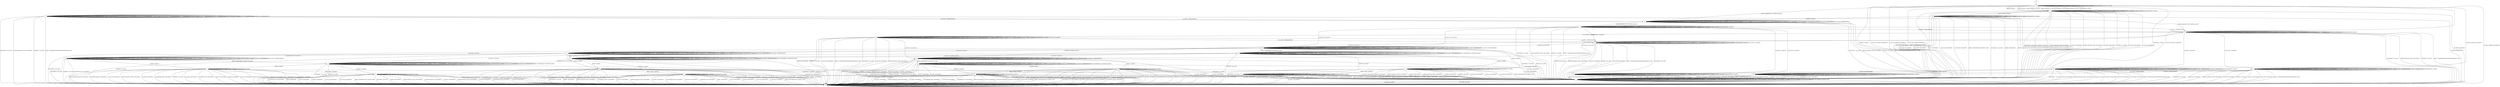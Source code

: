 digraph "" {
	graph ["Incoming time"=0.27896690368652344,
		"Outgoing time"=0.41860246658325195,
		Output="{'States': 32, 'Transitions': 683, 'Filename': '../results/ssh/OpenSSH-OpenSSH-msat-2.dot'}",
		Reference="{'States': 32, 'Transitions': 683, 'Filename': '../subjects/ssh/OpenSSH.dot'}",
		Solver=msat,
		Updated="{'States': 32, 'Transitions': 683, 'Filename': '../subjects/ssh/OpenSSH.dot'}",
		"f-measure"=1.0,
		precision=1.0,
		recall=1.0
	];
	a -> a	[key=0,
		label="SERVICE_REQUEST_AUTH / NO_RESP"];
	a -> a	[key=1,
		label="CH_WINDOW_ADJUST / CH_NONE"];
	a -> a	[key=2,
		label="DEBUG / NO_RESP"];
	a -> a	[key=3,
		label="UA_PK_OK / UNIMPLEMENTED"];
	a -> a	[key=4,
		label="SERVICE_REQUEST_CONN / NO_RESP"];
	a -> a	[key=5,
		label="UA_NONE / UNIMPLEMENTED"];
	a -> a	[key=6,
		label="CH_EXTENDED_DATA / CH_NONE"];
	a -> a	[key=7,
		label="UA_PK_NOK / UNIMPLEMENTED"];
	a -> a	[key=8,
		label="CH_CLOSE / CH_NONE"];
	a -> a	[key=9,
		label="CH_REQUEST_PTY / CH_NONE"];
	a -> a	[key=10,
		label="KEX30 / NO_RESP"];
	a -> a	[key=11,
		label="IGNORE / NO_RESP"];
	a -> a	[key=12,
		label="CH_EOF / CH_NONE"];
	a -> a	[key=13,
		label="CH_DATA / CH_NONE"];
	a -> a	[key=14,
		label="UNIMPLEMENTED / NO_RESP"];
	a -> a	[key=15,
		label="UA_PW_OK / UNIMPLEMENTED"];
	a -> a	[key=16,
		label="UA_PW_NOK / UNIMPLEMENTED"];
	a -> a	[key=17,
		label="REKEY / KEXINIT|KEX31+NEWKEYS|NO_RESP"];
	a -> e	[key=0,
		label="CH_OPEN / CH_OPEN_SUCCESS"];
	a -> o	[key=0,
		label="DISCONNECT / NO_CONN"];
	a -> o	[key=1,
		label="NEWKEYS / NO_CONN"];
	a -> p	[key=0,
		label="KEXINIT / KEXINIT"];
	b -> a	[key=0,
		label="NEWKEYS / NO_RESP"];
	b -> b	[key=0,
		label="CH_WINDOW_ADJUST / CH_NONE"];
	b -> b	[key=1,
		label="DEBUG / NO_RESP"];
	b -> b	[key=2,
		label="CH_EXTENDED_DATA / CH_NONE"];
	b -> b	[key=3,
		label="CH_CLOSE / CH_NONE"];
	b -> b	[key=4,
		label="CH_REQUEST_PTY / CH_NONE"];
	b -> b	[key=5,
		label="IGNORE / NO_RESP"];
	b -> b	[key=6,
		label="CH_EOF / CH_NONE"];
	b -> b	[key=7,
		label="CH_DATA / CH_NONE"];
	b -> b	[key=8,
		label="UNIMPLEMENTED / NO_RESP"];
	b -> o	[key=0,
		label="DISCONNECT / NO_CONN"];
	b -> o	[key=1,
		label="KEXINIT / DISCONNECT"];
	b -> o	[key=2,
		label="SERVICE_REQUEST_AUTH / DISCONNECT"];
	b -> o	[key=3,
		label="UA_PK_OK / DISCONNECT"];
	b -> o	[key=4,
		label="SERVICE_REQUEST_CONN / DISCONNECT"];
	b -> o	[key=5,
		label="UA_NONE / DISCONNECT"];
	b -> o	[key=6,
		label="UA_PK_NOK / DISCONNECT"];
	b -> o	[key=7,
		label="KEX30 / DISCONNECT"];
	b -> o	[key=8,
		label="UA_PW_OK / DISCONNECT"];
	b -> o	[key=9,
		label="UA_PW_NOK / DISCONNECT"];
	b -> o	[key=10,
		label="REKEY / DISCONNECT|NO_CONN|NO_CONN"];
	b -> ee	[key=0,
		label="CH_OPEN / DISCONNECT"];
	c -> c	[key=0,
		label="KEXINIT / UNIMPLEMENTED"];
	c -> c	[key=1,
		label="SERVICE_REQUEST_AUTH / SERVICE_ACCEPT"];
	c -> c	[key=2,
		label="CH_WINDOW_ADJUST / UNIMPLEMENTED"];
	c -> c	[key=3,
		label="DEBUG / NO_RESP"];
	c -> c	[key=4,
		label="CH_EXTENDED_DATA / UNIMPLEMENTED"];
	c -> c	[key=5,
		label="CH_OPEN / CH_MAX"];
	c -> c	[key=6,
		label="CH_REQUEST_PTY / UNIMPLEMENTED"];
	c -> c	[key=7,
		label="KEX30 / UNIMPLEMENTED"];
	c -> c	[key=8,
		label="IGNORE / NO_RESP"];
	c -> c	[key=9,
		label="CH_EOF / UNIMPLEMENTED"];
	c -> c	[key=10,
		label="CH_DATA / UNIMPLEMENTED"];
	c -> c	[key=11,
		label="UNIMPLEMENTED / NO_RESP"];
	c -> j	[key=0,
		label="CH_CLOSE / UNIMPLEMENTED"];
	c -> m	[key=0,
		label="UA_PW_NOK / UA_FAILURE"];
	c -> r	[key=0,
		label="UA_PK_OK / UA_SUCCESS"];
	c -> r	[key=1,
		label="UA_PW_OK / UA_SUCCESS"];
	c -> u	[key=0,
		label="UA_NONE / UA_FAILURE"];
	c -> x	[key=0,
		label="UA_PK_NOK / UA_FAILURE"];
	c -> ee	[key=0,
		label="DISCONNECT / NO_CONN"];
	c -> ee	[key=1,
		label="SERVICE_REQUEST_CONN / DISCONNECT"];
	c -> ee	[key=2,
		label="NEWKEYS / NO_CONN"];
	c -> ee	[key=3,
		label="REKEY / UNIMPLEMENTED|UNIMPLEMENTED|NO_CONN"];
	d -> d	[key=0,
		label="DEBUG / NO_RESP"];
	d -> d	[key=1,
		label="CH_OPEN / CH_MAX"];
	d -> d	[key=2,
		label="IGNORE / NO_RESP"];
	d -> d	[key=3,
		label="UNIMPLEMENTED / NO_RESP"];
	d -> n	[key=0,
		label="NEWKEYS / NO_RESP"];
	d -> o	[key=0,
		label="CH_CLOSE / DISCONNECT"];
	d -> ee	[key=0,
		label="DISCONNECT / NO_CONN"];
	d -> ee	[key=1,
		label="KEXINIT / DISCONNECT"];
	d -> ee	[key=2,
		label="SERVICE_REQUEST_AUTH / DISCONNECT"];
	d -> ee	[key=3,
		label="CH_WINDOW_ADJUST / DISCONNECT"];
	d -> ee	[key=4,
		label="UA_PK_OK / DISCONNECT"];
	d -> ee	[key=5,
		label="SERVICE_REQUEST_CONN / DISCONNECT"];
	d -> ee	[key=6,
		label="UA_NONE / DISCONNECT"];
	d -> ee	[key=7,
		label="CH_EXTENDED_DATA / DISCONNECT"];
	d -> ee	[key=8,
		label="UA_PK_NOK / DISCONNECT"];
	d -> ee	[key=9,
		label="CH_REQUEST_PTY / DISCONNECT"];
	d -> ee	[key=10,
		label="KEX30 / DISCONNECT"];
	d -> ee	[key=11,
		label="CH_EOF / DISCONNECT"];
	d -> ee	[key=12,
		label="CH_DATA / DISCONNECT"];
	d -> ee	[key=13,
		label="UA_PW_OK / DISCONNECT"];
	d -> ee	[key=14,
		label="UA_PW_NOK / DISCONNECT"];
	d -> ee	[key=15,
		label="REKEY / DISCONNECT|NO_CONN|NO_CONN"];
	e -> a	[key=0,
		label="CH_CLOSE / CH_CLOSE"];
	e -> e	[key=0,
		label="SERVICE_REQUEST_AUTH / NO_RESP"];
	e -> e	[key=1,
		label="CH_WINDOW_ADJUST / NO_RESP"];
	e -> e	[key=2,
		label="DEBUG / NO_RESP"];
	e -> e	[key=3,
		label="UA_PK_OK / UNIMPLEMENTED"];
	e -> e	[key=4,
		label="SERVICE_REQUEST_CONN / NO_RESP"];
	e -> e	[key=5,
		label="UA_NONE / UNIMPLEMENTED"];
	e -> e	[key=6,
		label="CH_EXTENDED_DATA / NO_RESP"];
	e -> e	[key=7,
		label="UA_PK_NOK / UNIMPLEMENTED"];
	e -> e	[key=8,
		label="CH_OPEN / CH_MAX"];
	e -> e	[key=9,
		label="KEX30 / NO_RESP"];
	e -> e	[key=10,
		label="IGNORE / NO_RESP"];
	e -> e	[key=11,
		label="CH_EOF / NO_RESP"];
	e -> e	[key=12,
		label="CH_DATA / NO_RESP"];
	e -> e	[key=13,
		label="UNIMPLEMENTED / NO_RESP"];
	e -> e	[key=14,
		label="UA_PW_OK / UNIMPLEMENTED"];
	e -> e	[key=15,
		label="UA_PW_NOK / UNIMPLEMENTED"];
	e -> e	[key=16,
		label="REKEY / KEXINIT|KEX31+NEWKEYS|NO_RESP"];
	e -> l	[key=0,
		label="CH_REQUEST_PTY / CH_SUCCESS"];
	e -> bb	[key=0,
		label="KEXINIT / KEXINIT"];
	e -> ee	[key=0,
		label="DISCONNECT / NO_CONN"];
	e -> ee	[key=1,
		label="NEWKEYS / NO_CONN"];
	f -> f	[key=0,
		label="DEBUG / NO_RESP"];
	f -> f	[key=1,
		label="CH_OPEN / CH_MAX"];
	f -> f	[key=2,
		label="IGNORE / NO_RESP"];
	f -> f	[key=3,
		label="UNIMPLEMENTED / NO_RESP"];
	f -> l	[key=0,
		label="NEWKEYS / NO_RESP"];
	f -> o	[key=0,
		label="CH_CLOSE / DISCONNECT"];
	f -> ee	[key=0,
		label="DISCONNECT / NO_CONN"];
	f -> ee	[key=1,
		label="KEXINIT / DISCONNECT"];
	f -> ee	[key=2,
		label="SERVICE_REQUEST_AUTH / DISCONNECT"];
	f -> ee	[key=3,
		label="CH_WINDOW_ADJUST / DISCONNECT"];
	f -> ee	[key=4,
		label="UA_PK_OK / DISCONNECT"];
	f -> ee	[key=5,
		label="SERVICE_REQUEST_CONN / DISCONNECT"];
	f -> ee	[key=6,
		label="UA_NONE / DISCONNECT"];
	f -> ee	[key=7,
		label="CH_EXTENDED_DATA / DISCONNECT"];
	f -> ee	[key=8,
		label="UA_PK_NOK / DISCONNECT"];
	f -> ee	[key=9,
		label="CH_REQUEST_PTY / DISCONNECT"];
	f -> ee	[key=10,
		label="KEX30 / DISCONNECT"];
	f -> ee	[key=11,
		label="CH_EOF / DISCONNECT"];
	f -> ee	[key=12,
		label="CH_DATA / DISCONNECT"];
	f -> ee	[key=13,
		label="UA_PW_OK / DISCONNECT"];
	f -> ee	[key=14,
		label="UA_PW_NOK / DISCONNECT"];
	f -> ee	[key=15,
		label="REKEY / DISCONNECT|NO_CONN|NO_CONN"];
	g -> g	[key=0,
		label="SERVICE_REQUEST_AUTH / UNIMPLEMENTED"];
	g -> g	[key=1,
		label="CH_WINDOW_ADJUST / NO_RESP"];
	g -> g	[key=2,
		label="DEBUG / NO_RESP"];
	g -> g	[key=3,
		label="UA_PK_OK / UNIMPLEMENTED"];
	g -> g	[key=4,
		label="SERVICE_REQUEST_CONN / UNIMPLEMENTED"];
	g -> g	[key=5,
		label="UA_NONE / UNIMPLEMENTED"];
	g -> g	[key=6,
		label="CH_EXTENDED_DATA / NO_RESP"];
	g -> g	[key=7,
		label="UA_PK_NOK / UNIMPLEMENTED"];
	g -> g	[key=8,
		label="CH_OPEN / CH_MAX"];
	g -> g	[key=9,
		label="KEX30 / UNIMPLEMENTED"];
	g -> g	[key=10,
		label="IGNORE / NO_RESP"];
	g -> g	[key=11,
		label="CH_EOF / NO_RESP"];
	g -> g	[key=12,
		label="CH_DATA / NO_RESP"];
	g -> g	[key=13,
		label="UNIMPLEMENTED / NO_RESP"];
	g -> g	[key=14,
		label="UA_PW_OK / UNIMPLEMENTED"];
	g -> g	[key=15,
		label="UA_PW_NOK / UNIMPLEMENTED"];
	g -> l	[key=0,
		label="REKEY / KEXINIT|KEX31+NEWKEYS|NO_RESP"];
	g -> s	[key=0,
		label="KEXINIT / KEXINIT"];
	g -> aa	[key=0,
		label="CH_CLOSE / CH_CLOSE"];
	g -> ee	[key=0,
		label="DISCONNECT / NO_CONN"];
	g -> ee	[key=1,
		label="NEWKEYS / NO_CONN"];
	g -> ee	[key=2,
		label="CH_REQUEST_PTY / DISCONNECT"];
	h -> h	[key=0,
		label="KEXINIT / UNIMPLEMENTED"];
	h -> h	[key=1,
		label="SERVICE_REQUEST_AUTH / SERVICE_ACCEPT"];
	h -> h	[key=2,
		label="CH_WINDOW_ADJUST / CH_NONE"];
	h -> h	[key=3,
		label="DEBUG / NO_RESP"];
	h -> h	[key=4,
		label="UA_NONE / UA_FAILURE"];
	h -> h	[key=5,
		label="CH_EXTENDED_DATA / CH_NONE"];
	h -> h	[key=6,
		label="CH_CLOSE / CH_NONE"];
	h -> h	[key=7,
		label="CH_REQUEST_PTY / CH_NONE"];
	h -> h	[key=8,
		label="KEX30 / UNIMPLEMENTED"];
	h -> h	[key=9,
		label="IGNORE / NO_RESP"];
	h -> h	[key=10,
		label="CH_EOF / CH_NONE"];
	h -> h	[key=11,
		label="CH_DATA / CH_NONE"];
	h -> h	[key=12,
		label="UNIMPLEMENTED / NO_RESP"];
	h -> o	[key=0,
		label="DISCONNECT / NO_CONN"];
	h -> o	[key=1,
		label="UA_PK_OK / DISCONNECT"];
	h -> o	[key=2,
		label="SERVICE_REQUEST_CONN / DISCONNECT"];
	h -> o	[key=3,
		label="NEWKEYS / NO_CONN"];
	h -> o	[key=4,
		label="UA_PK_NOK / DISCONNECT"];
	h -> o	[key=5,
		label="UA_PW_OK / DISCONNECT"];
	h -> o	[key=6,
		label="UA_PW_NOK / DISCONNECT"];
	h -> o	[key=7,
		label="REKEY / UNIMPLEMENTED|UNIMPLEMENTED|NO_CONN"];
	h -> u	[key=0,
		label="CH_OPEN / UNIMPLEMENTED"];
	i -> c	[key=0,
		label="SERVICE_REQUEST_AUTH / SERVICE_ACCEPT"];
	i -> i	[key=0,
		label="KEXINIT / UNIMPLEMENTED"];
	i -> i	[key=1,
		label="CH_WINDOW_ADJUST / UNIMPLEMENTED"];
	i -> i	[key=2,
		label="DEBUG / NO_RESP"];
	i -> i	[key=3,
		label="UA_PK_OK / UNIMPLEMENTED"];
	i -> i	[key=4,
		label="UA_NONE / UNIMPLEMENTED"];
	i -> i	[key=5,
		label="CH_EXTENDED_DATA / UNIMPLEMENTED"];
	i -> i	[key=6,
		label="UA_PK_NOK / UNIMPLEMENTED"];
	i -> i	[key=7,
		label="CH_OPEN / CH_MAX"];
	i -> i	[key=8,
		label="CH_REQUEST_PTY / UNIMPLEMENTED"];
	i -> i	[key=9,
		label="KEX30 / UNIMPLEMENTED"];
	i -> i	[key=10,
		label="IGNORE / NO_RESP"];
	i -> i	[key=11,
		label="CH_EOF / UNIMPLEMENTED"];
	i -> i	[key=12,
		label="CH_DATA / UNIMPLEMENTED"];
	i -> i	[key=13,
		label="UNIMPLEMENTED / NO_RESP"];
	i -> i	[key=14,
		label="UA_PW_OK / UNIMPLEMENTED"];
	i -> i	[key=15,
		label="UA_PW_NOK / UNIMPLEMENTED"];
	i -> y	[key=0,
		label="CH_CLOSE / UNIMPLEMENTED"];
	i -> ee	[key=0,
		label="DISCONNECT / NO_CONN"];
	i -> ee	[key=1,
		label="SERVICE_REQUEST_CONN / DISCONNECT"];
	i -> ee	[key=2,
		label="NEWKEYS / NO_CONN"];
	i -> ee	[key=3,
		label="REKEY / UNIMPLEMENTED|UNIMPLEMENTED|NO_CONN"];
	j -> c	[key=0,
		label="CH_OPEN / UNIMPLEMENTED"];
	j -> h	[key=0,
		label="UA_NONE / UA_FAILURE"];
	j -> j	[key=0,
		label="KEXINIT / UNIMPLEMENTED"];
	j -> j	[key=1,
		label="SERVICE_REQUEST_AUTH / SERVICE_ACCEPT"];
	j -> j	[key=2,
		label="CH_WINDOW_ADJUST / CH_NONE"];
	j -> j	[key=3,
		label="DEBUG / NO_RESP"];
	j -> j	[key=4,
		label="CH_EXTENDED_DATA / CH_NONE"];
	j -> j	[key=5,
		label="CH_CLOSE / CH_NONE"];
	j -> j	[key=6,
		label="CH_REQUEST_PTY / CH_NONE"];
	j -> j	[key=7,
		label="KEX30 / UNIMPLEMENTED"];
	j -> j	[key=8,
		label="IGNORE / NO_RESP"];
	j -> j	[key=9,
		label="CH_EOF / CH_NONE"];
	j -> j	[key=10,
		label="CH_DATA / CH_NONE"];
	j -> j	[key=11,
		label="UNIMPLEMENTED / NO_RESP"];
	j -> k	[key=0,
		label="UA_PW_NOK / UA_FAILURE"];
	j -> o	[key=0,
		label="DISCONNECT / NO_CONN"];
	j -> o	[key=1,
		label="SERVICE_REQUEST_CONN / DISCONNECT"];
	j -> o	[key=2,
		label="NEWKEYS / NO_CONN"];
	j -> o	[key=3,
		label="REKEY / UNIMPLEMENTED|UNIMPLEMENTED|NO_CONN"];
	j -> aa	[key=0,
		label="UA_PK_OK / UA_SUCCESS"];
	j -> aa	[key=1,
		label="UA_PW_OK / UA_SUCCESS"];
	j -> cc	[key=0,
		label="UA_PK_NOK / UA_FAILURE"];
	k -> k	[key=0,
		label="KEXINIT / UNIMPLEMENTED"];
	k -> k	[key=1,
		label="SERVICE_REQUEST_AUTH / SERVICE_ACCEPT"];
	k -> k	[key=2,
		label="CH_WINDOW_ADJUST / CH_NONE"];
	k -> k	[key=3,
		label="DEBUG / NO_RESP"];
	k -> k	[key=4,
		label="CH_EXTENDED_DATA / CH_NONE"];
	k -> k	[key=5,
		label="CH_CLOSE / CH_NONE"];
	k -> k	[key=6,
		label="CH_REQUEST_PTY / CH_NONE"];
	k -> k	[key=7,
		label="KEX30 / UNIMPLEMENTED"];
	k -> k	[key=8,
		label="IGNORE / NO_RESP"];
	k -> k	[key=9,
		label="CH_EOF / CH_NONE"];
	k -> k	[key=10,
		label="CH_DATA / CH_NONE"];
	k -> k	[key=11,
		label="UNIMPLEMENTED / NO_RESP"];
	k -> k	[key=12,
		label="UA_PW_NOK / UA_FAILURE"];
	k -> m	[key=0,
		label="CH_OPEN / UNIMPLEMENTED"];
	k -> o	[key=0,
		label="DISCONNECT / NO_CONN"];
	k -> o	[key=1,
		label="UA_PK_OK / DISCONNECT"];
	k -> o	[key=2,
		label="SERVICE_REQUEST_CONN / DISCONNECT"];
	k -> o	[key=3,
		label="UA_NONE / DISCONNECT"];
	k -> o	[key=4,
		label="NEWKEYS / NO_CONN"];
	k -> o	[key=5,
		label="UA_PK_NOK / DISCONNECT"];
	k -> o	[key=6,
		label="REKEY / UNIMPLEMENTED|UNIMPLEMENTED|NO_CONN"];
	k -> aa	[key=0,
		label="UA_PW_OK / UA_SUCCESS"];
	l -> a	[key=0,
		label="CH_CLOSE / CH_CLOSE"];
	l -> l	[key=0,
		label="SERVICE_REQUEST_AUTH / NO_RESP"];
	l -> l	[key=1,
		label="CH_WINDOW_ADJUST / NO_RESP"];
	l -> l	[key=2,
		label="DEBUG / NO_RESP"];
	l -> l	[key=3,
		label="UA_PK_OK / UNIMPLEMENTED"];
	l -> l	[key=4,
		label="SERVICE_REQUEST_CONN / NO_RESP"];
	l -> l	[key=5,
		label="UA_NONE / UNIMPLEMENTED"];
	l -> l	[key=6,
		label="CH_EXTENDED_DATA / NO_RESP"];
	l -> l	[key=7,
		label="UA_PK_NOK / UNIMPLEMENTED"];
	l -> l	[key=8,
		label="CH_OPEN / CH_MAX"];
	l -> l	[key=9,
		label="KEX30 / NO_RESP"];
	l -> l	[key=10,
		label="IGNORE / NO_RESP"];
	l -> l	[key=11,
		label="CH_EOF / NO_RESP"];
	l -> l	[key=12,
		label="CH_DATA / NO_RESP"];
	l -> l	[key=13,
		label="UNIMPLEMENTED / NO_RESP"];
	l -> l	[key=14,
		label="UA_PW_OK / UNIMPLEMENTED"];
	l -> l	[key=15,
		label="UA_PW_NOK / UNIMPLEMENTED"];
	l -> l	[key=16,
		label="REKEY / KEXINIT|KEX31+NEWKEYS|NO_RESP"];
	l -> s	[key=0,
		label="KEXINIT / KEXINIT"];
	l -> ee	[key=0,
		label="DISCONNECT / NO_CONN"];
	l -> ee	[key=1,
		label="NEWKEYS / NO_CONN"];
	l -> ee	[key=2,
		label="CH_REQUEST_PTY / DISCONNECT"];
	m -> k	[key=0,
		label="CH_CLOSE / UNIMPLEMENTED"];
	m -> m	[key=0,
		label="KEXINIT / UNIMPLEMENTED"];
	m -> m	[key=1,
		label="SERVICE_REQUEST_AUTH / SERVICE_ACCEPT"];
	m -> m	[key=2,
		label="CH_WINDOW_ADJUST / UNIMPLEMENTED"];
	m -> m	[key=3,
		label="DEBUG / NO_RESP"];
	m -> m	[key=4,
		label="CH_EXTENDED_DATA / UNIMPLEMENTED"];
	m -> m	[key=5,
		label="CH_OPEN / CH_MAX"];
	m -> m	[key=6,
		label="CH_REQUEST_PTY / UNIMPLEMENTED"];
	m -> m	[key=7,
		label="KEX30 / UNIMPLEMENTED"];
	m -> m	[key=8,
		label="IGNORE / NO_RESP"];
	m -> m	[key=9,
		label="CH_EOF / UNIMPLEMENTED"];
	m -> m	[key=10,
		label="CH_DATA / UNIMPLEMENTED"];
	m -> m	[key=11,
		label="UNIMPLEMENTED / NO_RESP"];
	m -> m	[key=12,
		label="UA_PW_NOK / UA_FAILURE"];
	m -> r	[key=0,
		label="UA_PW_OK / UA_SUCCESS"];
	m -> ee	[key=0,
		label="DISCONNECT / NO_CONN"];
	m -> ee	[key=1,
		label="UA_PK_OK / DISCONNECT"];
	m -> ee	[key=2,
		label="SERVICE_REQUEST_CONN / DISCONNECT"];
	m -> ee	[key=3,
		label="UA_NONE / DISCONNECT"];
	m -> ee	[key=4,
		label="NEWKEYS / NO_CONN"];
	m -> ee	[key=5,
		label="UA_PK_NOK / DISCONNECT"];
	m -> ee	[key=6,
		label="REKEY / UNIMPLEMENTED|UNIMPLEMENTED|NO_CONN"];
	n -> n	[key=0,
		label="SERVICE_REQUEST_AUTH / NO_RESP"];
	n -> n	[key=1,
		label="CH_WINDOW_ADJUST / NO_RESP"];
	n -> n	[key=2,
		label="DEBUG / NO_RESP"];
	n -> n	[key=3,
		label="UA_PK_OK / UNIMPLEMENTED"];
	n -> n	[key=4,
		label="SERVICE_REQUEST_CONN / NO_RESP"];
	n -> n	[key=5,
		label="UA_NONE / UNIMPLEMENTED"];
	n -> n	[key=6,
		label="UA_PK_NOK / UNIMPLEMENTED"];
	n -> n	[key=7,
		label="CH_OPEN / CH_MAX"];
	n -> n	[key=8,
		label="KEX30 / NO_RESP"];
	n -> n	[key=9,
		label="IGNORE / NO_RESP"];
	n -> n	[key=10,
		label="UNIMPLEMENTED / NO_RESP"];
	n -> n	[key=11,
		label="UA_PW_OK / UNIMPLEMENTED"];
	n -> n	[key=12,
		label="UA_PW_NOK / UNIMPLEMENTED"];
	n -> n	[key=13,
		label="REKEY / KEXINIT|KEX31+NEWKEYS|NO_RESP"];
	n -> o	[key=0,
		label="CH_CLOSE / DISCONNECT"];
	n -> dd	[key=0,
		label="KEXINIT / KEXINIT"];
	n -> ee	[key=0,
		label="DISCONNECT / NO_CONN"];
	n -> ee	[key=1,
		label="CH_EXTENDED_DATA / DISCONNECT"];
	n -> ee	[key=2,
		label="NEWKEYS / NO_CONN"];
	n -> ee	[key=3,
		label="CH_REQUEST_PTY / DISCONNECT"];
	n -> ee	[key=4,
		label="CH_EOF / DISCONNECT"];
	n -> ee	[key=5,
		label="CH_DATA / DISCONNECT"];
	o -> o	[key=0,
		label="DISCONNECT / NO_CONN"];
	o -> o	[key=1,
		label="KEXINIT / NO_CONN"];
	o -> o	[key=2,
		label="SERVICE_REQUEST_AUTH / NO_CONN"];
	o -> o	[key=3,
		label="CH_WINDOW_ADJUST / CH_NONE"];
	o -> o	[key=4,
		label="DEBUG / NO_CONN"];
	o -> o	[key=5,
		label="UA_PK_OK / NO_CONN"];
	o -> o	[key=6,
		label="SERVICE_REQUEST_CONN / NO_CONN"];
	o -> o	[key=7,
		label="UA_NONE / NO_CONN"];
	o -> o	[key=8,
		label="CH_EXTENDED_DATA / CH_NONE"];
	o -> o	[key=9,
		label="NEWKEYS / NO_CONN"];
	o -> o	[key=10,
		label="UA_PK_NOK / NO_CONN"];
	o -> o	[key=11,
		label="CH_CLOSE / CH_NONE"];
	o -> o	[key=12,
		label="CH_REQUEST_PTY / CH_NONE"];
	o -> o	[key=13,
		label="KEX30 / NO_CONN"];
	o -> o	[key=14,
		label="IGNORE / NO_CONN"];
	o -> o	[key=15,
		label="CH_EOF / CH_NONE"];
	o -> o	[key=16,
		label="CH_DATA / CH_NONE"];
	o -> o	[key=17,
		label="UNIMPLEMENTED / NO_CONN"];
	o -> o	[key=18,
		label="UA_PW_OK / NO_CONN"];
	o -> o	[key=19,
		label="UA_PW_NOK / NO_CONN"];
	o -> o	[key=20,
		label="REKEY / NO_CONN|NO_CONN|NO_CONN"];
	o -> ee	[key=0,
		label="CH_OPEN / NO_CONN"];
	p -> b	[key=0,
		label="KEX30 / KEX31+NEWKEYS"];
	p -> o	[key=0,
		label="DISCONNECT / NO_CONN"];
	p -> o	[key=1,
		label="KEXINIT / DISCONNECT"];
	p -> o	[key=2,
		label="SERVICE_REQUEST_AUTH / DISCONNECT"];
	p -> o	[key=3,
		label="UA_PK_OK / DISCONNECT"];
	p -> o	[key=4,
		label="SERVICE_REQUEST_CONN / DISCONNECT"];
	p -> o	[key=5,
		label="UA_NONE / DISCONNECT"];
	p -> o	[key=6,
		label="NEWKEYS / NO_CONN"];
	p -> o	[key=7,
		label="UA_PK_NOK / DISCONNECT"];
	p -> o	[key=8,
		label="UA_PW_OK / DISCONNECT"];
	p -> o	[key=9,
		label="UA_PW_NOK / DISCONNECT"];
	p -> o	[key=10,
		label="REKEY / DISCONNECT|NO_CONN|NO_CONN"];
	p -> p	[key=0,
		label="CH_WINDOW_ADJUST / CH_NONE"];
	p -> p	[key=1,
		label="DEBUG / NO_RESP"];
	p -> p	[key=2,
		label="CH_EXTENDED_DATA / CH_NONE"];
	p -> p	[key=3,
		label="CH_CLOSE / CH_NONE"];
	p -> p	[key=4,
		label="CH_REQUEST_PTY / CH_NONE"];
	p -> p	[key=5,
		label="IGNORE / NO_RESP"];
	p -> p	[key=6,
		label="CH_EOF / CH_NONE"];
	p -> p	[key=7,
		label="CH_DATA / CH_NONE"];
	p -> p	[key=8,
		label="UNIMPLEMENTED / NO_RESP"];
	p -> ee	[key=0,
		label="CH_OPEN / DISCONNECT"];
	q -> w	[key=0];
	r -> n	[key=0,
		label="REKEY / KEXINIT|KEX31+NEWKEYS|NO_RESP"];
	r -> o	[key=0,
		label="CH_CLOSE / DISCONNECT"];
	r -> r	[key=0,
		label="SERVICE_REQUEST_AUTH / UNIMPLEMENTED"];
	r -> r	[key=1,
		label="CH_WINDOW_ADJUST / NO_RESP"];
	r -> r	[key=2,
		label="DEBUG / NO_RESP"];
	r -> r	[key=3,
		label="UA_PK_OK / UNIMPLEMENTED"];
	r -> r	[key=4,
		label="SERVICE_REQUEST_CONN / UNIMPLEMENTED"];
	r -> r	[key=5,
		label="UA_NONE / UNIMPLEMENTED"];
	r -> r	[key=6,
		label="UA_PK_NOK / UNIMPLEMENTED"];
	r -> r	[key=7,
		label="CH_OPEN / CH_MAX"];
	r -> r	[key=8,
		label="KEX30 / UNIMPLEMENTED"];
	r -> r	[key=9,
		label="IGNORE / NO_RESP"];
	r -> r	[key=10,
		label="UNIMPLEMENTED / NO_RESP"];
	r -> r	[key=11,
		label="UA_PW_OK / UNIMPLEMENTED"];
	r -> r	[key=12,
		label="UA_PW_NOK / UNIMPLEMENTED"];
	r -> dd	[key=0,
		label="KEXINIT / KEXINIT"];
	r -> ee	[key=0,
		label="DISCONNECT / NO_CONN"];
	r -> ee	[key=1,
		label="CH_EXTENDED_DATA / DISCONNECT"];
	r -> ee	[key=2,
		label="NEWKEYS / NO_CONN"];
	r -> ee	[key=3,
		label="CH_REQUEST_PTY / DISCONNECT"];
	r -> ee	[key=4,
		label="CH_EOF / DISCONNECT"];
	r -> ee	[key=5,
		label="CH_DATA / DISCONNECT"];
	s -> f	[key=0,
		label="KEX30 / KEX31+NEWKEYS"];
	s -> o	[key=0,
		label="CH_CLOSE / DISCONNECT"];
	s -> s	[key=0,
		label="DEBUG / NO_RESP"];
	s -> s	[key=1,
		label="CH_OPEN / CH_MAX"];
	s -> s	[key=2,
		label="IGNORE / NO_RESP"];
	s -> s	[key=3,
		label="UNIMPLEMENTED / NO_RESP"];
	s -> ee	[key=0,
		label="DISCONNECT / NO_CONN"];
	s -> ee	[key=1,
		label="KEXINIT / DISCONNECT"];
	s -> ee	[key=2,
		label="SERVICE_REQUEST_AUTH / DISCONNECT"];
	s -> ee	[key=3,
		label="CH_WINDOW_ADJUST / DISCONNECT"];
	s -> ee	[key=4,
		label="UA_PK_OK / DISCONNECT"];
	s -> ee	[key=5,
		label="SERVICE_REQUEST_CONN / DISCONNECT"];
	s -> ee	[key=6,
		label="UA_NONE / DISCONNECT"];
	s -> ee	[key=7,
		label="CH_EXTENDED_DATA / DISCONNECT"];
	s -> ee	[key=8,
		label="NEWKEYS / NO_CONN"];
	s -> ee	[key=9,
		label="UA_PK_NOK / DISCONNECT"];
	s -> ee	[key=10,
		label="CH_REQUEST_PTY / DISCONNECT"];
	s -> ee	[key=11,
		label="CH_EOF / DISCONNECT"];
	s -> ee	[key=12,
		label="CH_DATA / DISCONNECT"];
	s -> ee	[key=13,
		label="UA_PW_OK / DISCONNECT"];
	s -> ee	[key=14,
		label="UA_PW_NOK / DISCONNECT"];
	s -> ee	[key=15,
		label="REKEY / DISCONNECT|NO_CONN|NO_CONN"];
	t -> e	[key=0,
		label="REKEY / KEXINIT|KEX31+NEWKEYS|NO_RESP"];
	t -> g	[key=0,
		label="CH_REQUEST_PTY / CH_SUCCESS"];
	t -> t	[key=0,
		label="SERVICE_REQUEST_AUTH / UNIMPLEMENTED"];
	t -> t	[key=1,
		label="CH_WINDOW_ADJUST / NO_RESP"];
	t -> t	[key=2,
		label="DEBUG / NO_RESP"];
	t -> t	[key=3,
		label="UA_PK_OK / UNIMPLEMENTED"];
	t -> t	[key=4,
		label="SERVICE_REQUEST_CONN / UNIMPLEMENTED"];
	t -> t	[key=5,
		label="UA_NONE / UNIMPLEMENTED"];
	t -> t	[key=6,
		label="CH_EXTENDED_DATA / NO_RESP"];
	t -> t	[key=7,
		label="UA_PK_NOK / UNIMPLEMENTED"];
	t -> t	[key=8,
		label="CH_OPEN / CH_MAX"];
	t -> t	[key=9,
		label="KEX30 / UNIMPLEMENTED"];
	t -> t	[key=10,
		label="IGNORE / NO_RESP"];
	t -> t	[key=11,
		label="CH_EOF / NO_RESP"];
	t -> t	[key=12,
		label="CH_DATA / NO_RESP"];
	t -> t	[key=13,
		label="UNIMPLEMENTED / NO_RESP"];
	t -> t	[key=14,
		label="UA_PW_OK / UNIMPLEMENTED"];
	t -> t	[key=15,
		label="UA_PW_NOK / UNIMPLEMENTED"];
	t -> aa	[key=0,
		label="CH_CLOSE / CH_CLOSE"];
	t -> bb	[key=0,
		label="KEXINIT / KEXINIT"];
	t -> ee	[key=0,
		label="DISCONNECT / NO_CONN"];
	t -> ee	[key=1,
		label="NEWKEYS / NO_CONN"];
	u -> h	[key=0,
		label="CH_CLOSE / UNIMPLEMENTED"];
	u -> u	[key=0,
		label="KEXINIT / UNIMPLEMENTED"];
	u -> u	[key=1,
		label="SERVICE_REQUEST_AUTH / SERVICE_ACCEPT"];
	u -> u	[key=2,
		label="CH_WINDOW_ADJUST / UNIMPLEMENTED"];
	u -> u	[key=3,
		label="DEBUG / NO_RESP"];
	u -> u	[key=4,
		label="UA_NONE / UA_FAILURE"];
	u -> u	[key=5,
		label="CH_EXTENDED_DATA / UNIMPLEMENTED"];
	u -> u	[key=6,
		label="CH_OPEN / CH_MAX"];
	u -> u	[key=7,
		label="CH_REQUEST_PTY / UNIMPLEMENTED"];
	u -> u	[key=8,
		label="KEX30 / UNIMPLEMENTED"];
	u -> u	[key=9,
		label="IGNORE / NO_RESP"];
	u -> u	[key=10,
		label="CH_EOF / UNIMPLEMENTED"];
	u -> u	[key=11,
		label="CH_DATA / UNIMPLEMENTED"];
	u -> u	[key=12,
		label="UNIMPLEMENTED / NO_RESP"];
	u -> ee	[key=0,
		label="DISCONNECT / NO_CONN"];
	u -> ee	[key=1,
		label="UA_PK_OK / DISCONNECT"];
	u -> ee	[key=2,
		label="SERVICE_REQUEST_CONN / DISCONNECT"];
	u -> ee	[key=3,
		label="NEWKEYS / NO_CONN"];
	u -> ee	[key=4,
		label="UA_PK_NOK / DISCONNECT"];
	u -> ee	[key=5,
		label="UA_PW_OK / DISCONNECT"];
	u -> ee	[key=6,
		label="UA_PW_NOK / DISCONNECT"];
	u -> ee	[key=7,
		label="REKEY / UNIMPLEMENTED|UNIMPLEMENTED|NO_CONN"];
	v -> o	[key=0,
		label="DISCONNECT / NO_CONN"];
	v -> o	[key=1,
		label="KEXINIT / DISCONNECT"];
	v -> o	[key=2,
		label="SERVICE_REQUEST_AUTH / DISCONNECT"];
	v -> o	[key=3,
		label="UA_PK_OK / DISCONNECT"];
	v -> o	[key=4,
		label="SERVICE_REQUEST_CONN / DISCONNECT"];
	v -> o	[key=5,
		label="UA_NONE / DISCONNECT"];
	v -> o	[key=6,
		label="NEWKEYS / NO_CONN"];
	v -> o	[key=7,
		label="UA_PK_NOK / DISCONNECT"];
	v -> o	[key=8,
		label="UA_PW_OK / DISCONNECT"];
	v -> o	[key=9,
		label="UA_PW_NOK / DISCONNECT"];
	v -> o	[key=10,
		label="REKEY / DISCONNECT|NO_CONN|NO_CONN"];
	v -> v	[key=0,
		label="CH_WINDOW_ADJUST / CH_NONE"];
	v -> v	[key=1,
		label="DEBUG / NO_RESP"];
	v -> v	[key=2,
		label="CH_EXTENDED_DATA / CH_NONE"];
	v -> v	[key=3,
		label="CH_CLOSE / CH_NONE"];
	v -> v	[key=4,
		label="CH_REQUEST_PTY / CH_NONE"];
	v -> v	[key=5,
		label="IGNORE / NO_RESP"];
	v -> v	[key=6,
		label="CH_EOF / CH_NONE"];
	v -> v	[key=7,
		label="CH_DATA / CH_NONE"];
	v -> v	[key=8,
		label="UNIMPLEMENTED / NO_RESP"];
	v -> ee	[key=0,
		label="CH_OPEN / DISCONNECT"];
	v -> ff	[key=0,
		label="KEX30 / KEX31+NEWKEYS"];
	w -> o	[key=0,
		label="DISCONNECT / KEXINIT"];
	w -> o	[key=1,
		label="UA_PK_OK / KEXINIT+DISCONNECT"];
	w -> o	[key=2,
		label="UA_NONE / KEXINIT+DISCONNECT"];
	w -> o	[key=3,
		label="NEWKEYS / KEXINIT"];
	w -> o	[key=4,
		label="UA_PK_NOK / KEXINIT+DISCONNECT"];
	w -> o	[key=5,
		label="UA_PW_OK / KEXINIT+DISCONNECT"];
	w -> o	[key=6,
		label="UA_PW_NOK / KEXINIT+DISCONNECT"];
	w -> v	[key=0,
		label="KEXINIT / KEXINIT"];
	w -> v	[key=1,
		label="SERVICE_REQUEST_AUTH / KEXINIT"];
	w -> v	[key=2,
		label="DEBUG / KEXINIT"];
	w -> v	[key=3,
		label="SERVICE_REQUEST_CONN / KEXINIT"];
	w -> v	[key=4,
		label="KEX30 / KEXINIT"];
	w -> v	[key=5,
		label="IGNORE / KEXINIT"];
	w -> v	[key=6,
		label="UNIMPLEMENTED / KEXINIT"];
	w -> w	[key=0,
		label="CH_WINDOW_ADJUST / CH_NONE"];
	w -> w	[key=1,
		label="CH_EXTENDED_DATA / CH_NONE"];
	w -> w	[key=2,
		label="CH_CLOSE / CH_NONE"];
	w -> w	[key=3,
		label="CH_REQUEST_PTY / CH_NONE"];
	w -> w	[key=4,
		label="CH_EOF / CH_NONE"];
	w -> w	[key=5,
		label="CH_DATA / CH_NONE"];
	w -> y	[key=0,
		label="REKEY / KEXINIT|KEX31+NEWKEYS|NO_RESP"];
	w -> ee	[key=0,
		label="CH_OPEN / KEXINIT+DISCONNECT"];
	x -> x	[key=0,
		label="KEXINIT / UNIMPLEMENTED"];
	x -> x	[key=1,
		label="SERVICE_REQUEST_AUTH / SERVICE_ACCEPT"];
	x -> x	[key=2,
		label="CH_WINDOW_ADJUST / UNIMPLEMENTED"];
	x -> x	[key=3,
		label="DEBUG / NO_RESP"];
	x -> x	[key=4,
		label="CH_EXTENDED_DATA / UNIMPLEMENTED"];
	x -> x	[key=5,
		label="UA_PK_NOK / UA_FAILURE"];
	x -> x	[key=6,
		label="CH_OPEN / CH_MAX"];
	x -> x	[key=7,
		label="CH_REQUEST_PTY / UNIMPLEMENTED"];
	x -> x	[key=8,
		label="KEX30 / UNIMPLEMENTED"];
	x -> x	[key=9,
		label="IGNORE / NO_RESP"];
	x -> x	[key=10,
		label="CH_EOF / UNIMPLEMENTED"];
	x -> x	[key=11,
		label="CH_DATA / UNIMPLEMENTED"];
	x -> x	[key=12,
		label="UNIMPLEMENTED / NO_RESP"];
	x -> cc	[key=0,
		label="CH_CLOSE / UNIMPLEMENTED"];
	x -> ee	[key=0,
		label="DISCONNECT / NO_CONN"];
	x -> ee	[key=1,
		label="UA_PK_OK / DISCONNECT"];
	x -> ee	[key=2,
		label="SERVICE_REQUEST_CONN / DISCONNECT"];
	x -> ee	[key=3,
		label="UA_NONE / DISCONNECT"];
	x -> ee	[key=4,
		label="NEWKEYS / NO_CONN"];
	x -> ee	[key=5,
		label="UA_PW_OK / DISCONNECT"];
	x -> ee	[key=6,
		label="UA_PW_NOK / DISCONNECT"];
	x -> ee	[key=7,
		label="REKEY / UNIMPLEMENTED|UNIMPLEMENTED|NO_CONN"];
	y -> i	[key=0,
		label="CH_OPEN / UNIMPLEMENTED"];
	y -> j	[key=0,
		label="SERVICE_REQUEST_AUTH / SERVICE_ACCEPT"];
	y -> o	[key=0,
		label="DISCONNECT / NO_CONN"];
	y -> o	[key=1,
		label="SERVICE_REQUEST_CONN / DISCONNECT"];
	y -> o	[key=2,
		label="NEWKEYS / NO_CONN"];
	y -> o	[key=3,
		label="REKEY / UNIMPLEMENTED|UNIMPLEMENTED|NO_CONN"];
	y -> y	[key=0,
		label="KEXINIT / UNIMPLEMENTED"];
	y -> y	[key=1,
		label="CH_WINDOW_ADJUST / CH_NONE"];
	y -> y	[key=2,
		label="DEBUG / NO_RESP"];
	y -> y	[key=3,
		label="UA_PK_OK / UNIMPLEMENTED"];
	y -> y	[key=4,
		label="UA_NONE / UNIMPLEMENTED"];
	y -> y	[key=5,
		label="CH_EXTENDED_DATA / CH_NONE"];
	y -> y	[key=6,
		label="UA_PK_NOK / UNIMPLEMENTED"];
	y -> y	[key=7,
		label="CH_CLOSE / CH_NONE"];
	y -> y	[key=8,
		label="CH_REQUEST_PTY / CH_NONE"];
	y -> y	[key=9,
		label="KEX30 / UNIMPLEMENTED"];
	y -> y	[key=10,
		label="IGNORE / NO_RESP"];
	y -> y	[key=11,
		label="CH_EOF / CH_NONE"];
	y -> y	[key=12,
		label="CH_DATA / CH_NONE"];
	y -> y	[key=13,
		label="UNIMPLEMENTED / NO_RESP"];
	y -> y	[key=14,
		label="UA_PW_OK / UNIMPLEMENTED"];
	y -> y	[key=15,
		label="UA_PW_NOK / UNIMPLEMENTED"];
	z -> e	[key=0,
		label="NEWKEYS / NO_RESP"];
	z -> o	[key=0,
		label="CH_CLOSE / DISCONNECT"];
	z -> z	[key=0,
		label="DEBUG / NO_RESP"];
	z -> z	[key=1,
		label="CH_OPEN / CH_MAX"];
	z -> z	[key=2,
		label="IGNORE / NO_RESP"];
	z -> z	[key=3,
		label="UNIMPLEMENTED / NO_RESP"];
	z -> ee	[key=0,
		label="DISCONNECT / NO_CONN"];
	z -> ee	[key=1,
		label="KEXINIT / DISCONNECT"];
	z -> ee	[key=2,
		label="SERVICE_REQUEST_AUTH / DISCONNECT"];
	z -> ee	[key=3,
		label="CH_WINDOW_ADJUST / DISCONNECT"];
	z -> ee	[key=4,
		label="UA_PK_OK / DISCONNECT"];
	z -> ee	[key=5,
		label="SERVICE_REQUEST_CONN / DISCONNECT"];
	z -> ee	[key=6,
		label="UA_NONE / DISCONNECT"];
	z -> ee	[key=7,
		label="CH_EXTENDED_DATA / DISCONNECT"];
	z -> ee	[key=8,
		label="UA_PK_NOK / DISCONNECT"];
	z -> ee	[key=9,
		label="CH_REQUEST_PTY / DISCONNECT"];
	z -> ee	[key=10,
		label="KEX30 / DISCONNECT"];
	z -> ee	[key=11,
		label="CH_EOF / DISCONNECT"];
	z -> ee	[key=12,
		label="CH_DATA / DISCONNECT"];
	z -> ee	[key=13,
		label="UA_PW_OK / DISCONNECT"];
	z -> ee	[key=14,
		label="UA_PW_NOK / DISCONNECT"];
	z -> ee	[key=15,
		label="REKEY / DISCONNECT|NO_CONN|NO_CONN"];
	aa -> a	[key=0,
		label="REKEY / KEXINIT|KEX31+NEWKEYS|NO_RESP"];
	aa -> o	[key=0,
		label="DISCONNECT / NO_CONN"];
	aa -> o	[key=1,
		label="NEWKEYS / NO_CONN"];
	aa -> p	[key=0,
		label="KEXINIT / KEXINIT"];
	aa -> t	[key=0,
		label="CH_OPEN / CH_OPEN_SUCCESS"];
	aa -> aa	[key=0,
		label="SERVICE_REQUEST_AUTH / UNIMPLEMENTED"];
	aa -> aa	[key=1,
		label="CH_WINDOW_ADJUST / CH_NONE"];
	aa -> aa	[key=2,
		label="DEBUG / NO_RESP"];
	aa -> aa	[key=3,
		label="UA_PK_OK / UNIMPLEMENTED"];
	aa -> aa	[key=4,
		label="SERVICE_REQUEST_CONN / UNIMPLEMENTED"];
	aa -> aa	[key=5,
		label="UA_NONE / UNIMPLEMENTED"];
	aa -> aa	[key=6,
		label="CH_EXTENDED_DATA / CH_NONE"];
	aa -> aa	[key=7,
		label="UA_PK_NOK / UNIMPLEMENTED"];
	aa -> aa	[key=8,
		label="CH_CLOSE / CH_NONE"];
	aa -> aa	[key=9,
		label="CH_REQUEST_PTY / CH_NONE"];
	aa -> aa	[key=10,
		label="KEX30 / UNIMPLEMENTED"];
	aa -> aa	[key=11,
		label="IGNORE / NO_RESP"];
	aa -> aa	[key=12,
		label="CH_EOF / CH_NONE"];
	aa -> aa	[key=13,
		label="CH_DATA / CH_NONE"];
	aa -> aa	[key=14,
		label="UNIMPLEMENTED / NO_RESP"];
	aa -> aa	[key=15,
		label="UA_PW_OK / UNIMPLEMENTED"];
	aa -> aa	[key=16,
		label="UA_PW_NOK / UNIMPLEMENTED"];
	bb -> o	[key=0,
		label="CH_CLOSE / DISCONNECT"];
	bb -> z	[key=0,
		label="KEX30 / KEX31+NEWKEYS"];
	bb -> bb	[key=0,
		label="DEBUG / NO_RESP"];
	bb -> bb	[key=1,
		label="CH_OPEN / CH_MAX"];
	bb -> bb	[key=2,
		label="IGNORE / NO_RESP"];
	bb -> bb	[key=3,
		label="UNIMPLEMENTED / NO_RESP"];
	bb -> ee	[key=0,
		label="DISCONNECT / NO_CONN"];
	bb -> ee	[key=1,
		label="KEXINIT / DISCONNECT"];
	bb -> ee	[key=2,
		label="SERVICE_REQUEST_AUTH / DISCONNECT"];
	bb -> ee	[key=3,
		label="CH_WINDOW_ADJUST / DISCONNECT"];
	bb -> ee	[key=4,
		label="UA_PK_OK / DISCONNECT"];
	bb -> ee	[key=5,
		label="SERVICE_REQUEST_CONN / DISCONNECT"];
	bb -> ee	[key=6,
		label="UA_NONE / DISCONNECT"];
	bb -> ee	[key=7,
		label="CH_EXTENDED_DATA / DISCONNECT"];
	bb -> ee	[key=8,
		label="NEWKEYS / NO_CONN"];
	bb -> ee	[key=9,
		label="UA_PK_NOK / DISCONNECT"];
	bb -> ee	[key=10,
		label="CH_REQUEST_PTY / DISCONNECT"];
	bb -> ee	[key=11,
		label="CH_EOF / DISCONNECT"];
	bb -> ee	[key=12,
		label="CH_DATA / DISCONNECT"];
	bb -> ee	[key=13,
		label="UA_PW_OK / DISCONNECT"];
	bb -> ee	[key=14,
		label="UA_PW_NOK / DISCONNECT"];
	bb -> ee	[key=15,
		label="REKEY / DISCONNECT|NO_CONN|NO_CONN"];
	cc -> o	[key=0,
		label="DISCONNECT / NO_CONN"];
	cc -> o	[key=1,
		label="UA_PK_OK / DISCONNECT"];
	cc -> o	[key=2,
		label="SERVICE_REQUEST_CONN / DISCONNECT"];
	cc -> o	[key=3,
		label="UA_NONE / DISCONNECT"];
	cc -> o	[key=4,
		label="NEWKEYS / NO_CONN"];
	cc -> o	[key=5,
		label="UA_PW_OK / DISCONNECT"];
	cc -> o	[key=6,
		label="UA_PW_NOK / DISCONNECT"];
	cc -> o	[key=7,
		label="REKEY / UNIMPLEMENTED|UNIMPLEMENTED|NO_CONN"];
	cc -> x	[key=0,
		label="CH_OPEN / UNIMPLEMENTED"];
	cc -> cc	[key=0,
		label="KEXINIT / UNIMPLEMENTED"];
	cc -> cc	[key=1,
		label="SERVICE_REQUEST_AUTH / SERVICE_ACCEPT"];
	cc -> cc	[key=2,
		label="CH_WINDOW_ADJUST / CH_NONE"];
	cc -> cc	[key=3,
		label="DEBUG / NO_RESP"];
	cc -> cc	[key=4,
		label="CH_EXTENDED_DATA / CH_NONE"];
	cc -> cc	[key=5,
		label="UA_PK_NOK / UA_FAILURE"];
	cc -> cc	[key=6,
		label="CH_CLOSE / CH_NONE"];
	cc -> cc	[key=7,
		label="CH_REQUEST_PTY / CH_NONE"];
	cc -> cc	[key=8,
		label="KEX30 / UNIMPLEMENTED"];
	cc -> cc	[key=9,
		label="IGNORE / NO_RESP"];
	cc -> cc	[key=10,
		label="CH_EOF / CH_NONE"];
	cc -> cc	[key=11,
		label="CH_DATA / CH_NONE"];
	cc -> cc	[key=12,
		label="UNIMPLEMENTED / NO_RESP"];
	dd -> d	[key=0,
		label="KEX30 / KEX31+NEWKEYS"];
	dd -> o	[key=0,
		label="CH_CLOSE / DISCONNECT"];
	dd -> dd	[key=0,
		label="DEBUG / NO_RESP"];
	dd -> dd	[key=1,
		label="CH_OPEN / CH_MAX"];
	dd -> dd	[key=2,
		label="IGNORE / NO_RESP"];
	dd -> dd	[key=3,
		label="UNIMPLEMENTED / NO_RESP"];
	dd -> ee	[key=0,
		label="DISCONNECT / NO_CONN"];
	dd -> ee	[key=1,
		label="KEXINIT / DISCONNECT"];
	dd -> ee	[key=2,
		label="SERVICE_REQUEST_AUTH / DISCONNECT"];
	dd -> ee	[key=3,
		label="CH_WINDOW_ADJUST / DISCONNECT"];
	dd -> ee	[key=4,
		label="UA_PK_OK / DISCONNECT"];
	dd -> ee	[key=5,
		label="SERVICE_REQUEST_CONN / DISCONNECT"];
	dd -> ee	[key=6,
		label="UA_NONE / DISCONNECT"];
	dd -> ee	[key=7,
		label="CH_EXTENDED_DATA / DISCONNECT"];
	dd -> ee	[key=8,
		label="NEWKEYS / NO_CONN"];
	dd -> ee	[key=9,
		label="UA_PK_NOK / DISCONNECT"];
	dd -> ee	[key=10,
		label="CH_REQUEST_PTY / DISCONNECT"];
	dd -> ee	[key=11,
		label="CH_EOF / DISCONNECT"];
	dd -> ee	[key=12,
		label="CH_DATA / DISCONNECT"];
	dd -> ee	[key=13,
		label="UA_PW_OK / DISCONNECT"];
	dd -> ee	[key=14,
		label="UA_PW_NOK / DISCONNECT"];
	dd -> ee	[key=15,
		label="REKEY / DISCONNECT|NO_CONN|NO_CONN"];
	ee -> o	[key=0,
		label="CH_CLOSE / NO_CONN"];
	ee -> ee	[key=0,
		label="DISCONNECT / NO_CONN"];
	ee -> ee	[key=1,
		label="KEXINIT / NO_CONN"];
	ee -> ee	[key=2,
		label="SERVICE_REQUEST_AUTH / NO_CONN"];
	ee -> ee	[key=3,
		label="CH_WINDOW_ADJUST / NO_CONN"];
	ee -> ee	[key=4,
		label="DEBUG / NO_CONN"];
	ee -> ee	[key=5,
		label="UA_PK_OK / NO_CONN"];
	ee -> ee	[key=6,
		label="SERVICE_REQUEST_CONN / NO_CONN"];
	ee -> ee	[key=7,
		label="UA_NONE / NO_CONN"];
	ee -> ee	[key=8,
		label="CH_EXTENDED_DATA / NO_CONN"];
	ee -> ee	[key=9,
		label="NEWKEYS / NO_CONN"];
	ee -> ee	[key=10,
		label="UA_PK_NOK / NO_CONN"];
	ee -> ee	[key=11,
		label="CH_OPEN / CH_MAX"];
	ee -> ee	[key=12,
		label="CH_REQUEST_PTY / NO_CONN"];
	ee -> ee	[key=13,
		label="KEX30 / NO_CONN"];
	ee -> ee	[key=14,
		label="IGNORE / NO_CONN"];
	ee -> ee	[key=15,
		label="CH_EOF / NO_CONN"];
	ee -> ee	[key=16,
		label="CH_DATA / NO_CONN"];
	ee -> ee	[key=17,
		label="UNIMPLEMENTED / NO_CONN"];
	ee -> ee	[key=18,
		label="UA_PW_OK / NO_CONN"];
	ee -> ee	[key=19,
		label="UA_PW_NOK / NO_CONN"];
	ee -> ee	[key=20,
		label="REKEY / NO_CONN|NO_CONN|NO_CONN"];
	ff -> o	[key=0,
		label="DISCONNECT / NO_CONN"];
	ff -> o	[key=1,
		label="KEXINIT / DISCONNECT"];
	ff -> o	[key=2,
		label="SERVICE_REQUEST_AUTH / DISCONNECT"];
	ff -> o	[key=3,
		label="UA_PK_OK / DISCONNECT"];
	ff -> o	[key=4,
		label="SERVICE_REQUEST_CONN / DISCONNECT"];
	ff -> o	[key=5,
		label="UA_NONE / DISCONNECT"];
	ff -> o	[key=6,
		label="UA_PK_NOK / DISCONNECT"];
	ff -> o	[key=7,
		label="KEX30 / DISCONNECT"];
	ff -> o	[key=8,
		label="UA_PW_OK / DISCONNECT"];
	ff -> o	[key=9,
		label="UA_PW_NOK / DISCONNECT"];
	ff -> o	[key=10,
		label="REKEY / DISCONNECT|NO_CONN|NO_CONN"];
	ff -> y	[key=0,
		label="NEWKEYS / NO_RESP"];
	ff -> ee	[key=0,
		label="CH_OPEN / DISCONNECT"];
	ff -> ff	[key=0,
		label="CH_WINDOW_ADJUST / CH_NONE"];
	ff -> ff	[key=1,
		label="DEBUG / NO_RESP"];
	ff -> ff	[key=2,
		label="CH_EXTENDED_DATA / CH_NONE"];
	ff -> ff	[key=3,
		label="CH_CLOSE / CH_NONE"];
	ff -> ff	[key=4,
		label="CH_REQUEST_PTY / CH_NONE"];
	ff -> ff	[key=5,
		label="IGNORE / NO_RESP"];
	ff -> ff	[key=6,
		label="CH_EOF / CH_NONE"];
	ff -> ff	[key=7,
		label="CH_DATA / CH_NONE"];
	ff -> ff	[key=8,
		label="UNIMPLEMENTED / NO_RESP"];
}
